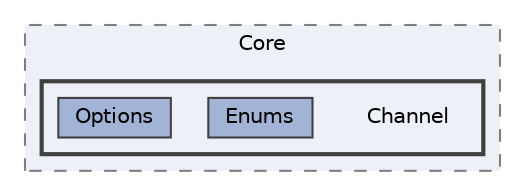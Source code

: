 digraph "SkyWayUnitySDK/Assets/SkyWay/Scripts/Core/Channel"
{
 // LATEX_PDF_SIZE
  bgcolor="transparent";
  edge [fontname=Helvetica,fontsize=10,labelfontname=Helvetica,labelfontsize=10];
  node [fontname=Helvetica,fontsize=10,shape=box,height=0.2,width=0.4];
  compound=true
  subgraph clusterdir_9b7e49d587811fb716b86a1fdd3fc99e {
    graph [ bgcolor="#edf0f7", pencolor="grey50", label="Core", fontname=Helvetica,fontsize=10 style="filled,dashed", URL="dir_9b7e49d587811fb716b86a1fdd3fc99e.html",tooltip=""]
  subgraph clusterdir_3085f3a18b83596632deb29167843f1d {
    graph [ bgcolor="#edf0f7", pencolor="grey25", label="", fontname=Helvetica,fontsize=10 style="filled,bold", URL="dir_3085f3a18b83596632deb29167843f1d.html",tooltip=""]
    dir_3085f3a18b83596632deb29167843f1d [shape=plaintext, label="Channel"];
  dir_6501f6f20597a13f8f0c95d146042748 [label="Enums", fillcolor="#a2b4d6", color="grey25", style="filled", URL="dir_6501f6f20597a13f8f0c95d146042748.html",tooltip=""];
  dir_c8e7de35f833c54dbcc7a4a611602661 [label="Options", fillcolor="#a2b4d6", color="grey25", style="filled", URL="dir_c8e7de35f833c54dbcc7a4a611602661.html",tooltip=""];
  }
  }
}
